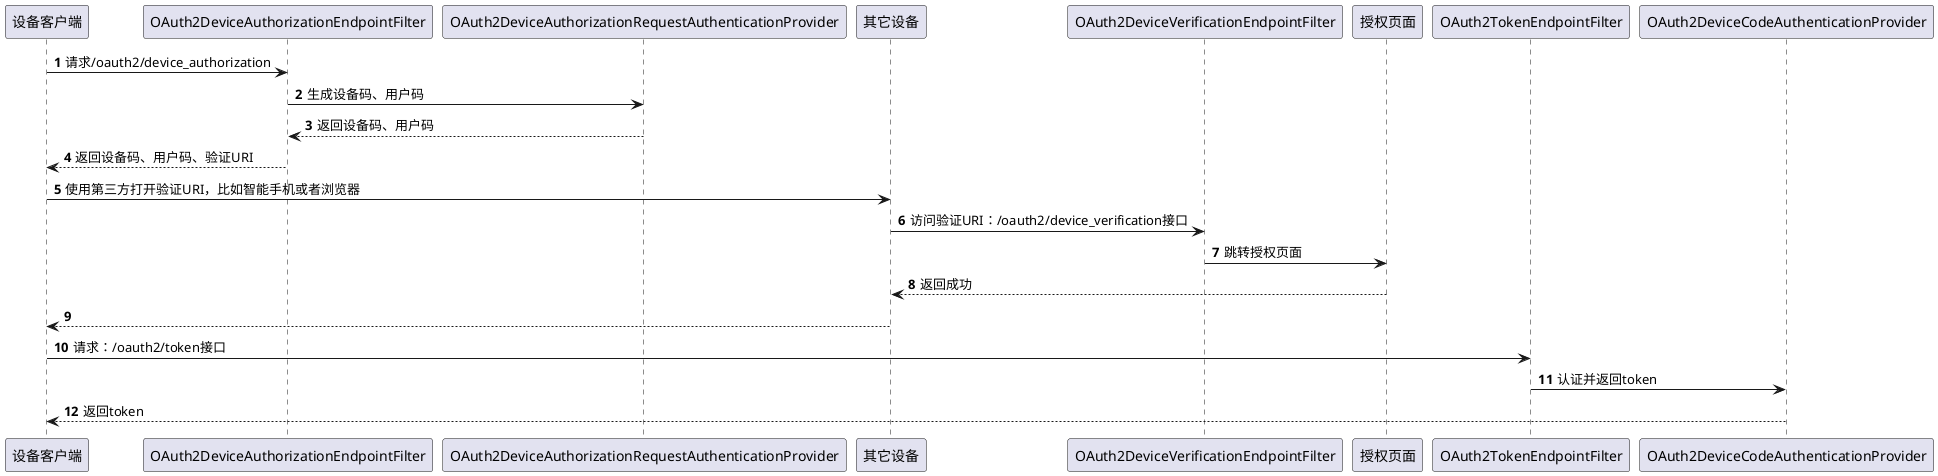 @startuml
'https://plantuml.com/sequence-diagram

autonumber

设备客户端 -> OAuth2DeviceAuthorizationEndpointFilter: 请求/oauth2/device_authorization
OAuth2DeviceAuthorizationEndpointFilter -> OAuth2DeviceAuthorizationRequestAuthenticationProvider: 生成设备码、用户码
OAuth2DeviceAuthorizationEndpointFilter <-- OAuth2DeviceAuthorizationRequestAuthenticationProvider: 返回设备码、用户码
设备客户端 <-- OAuth2DeviceAuthorizationEndpointFilter: 返回设备码、用户码、验证URI
设备客户端 -> 其它设备: 使用第三方打开验证URI，比如智能手机或者浏览器
其它设备 -> OAuth2DeviceVerificationEndpointFilter: 访问验证URI：/oauth2/device_verification接口
OAuth2DeviceVerificationEndpointFilter -> 授权页面: 跳转授权页面
其它设备 <-- 授权页面: 返回成功
设备客户端 <-- 其它设备
设备客户端 -> OAuth2TokenEndpointFilter: 请求：/oauth2/token接口
OAuth2TokenEndpointFilter -> OAuth2DeviceCodeAuthenticationProvider: 认证并返回token
设备客户端 <-- OAuth2DeviceCodeAuthenticationProvider: 返回token

@enduml